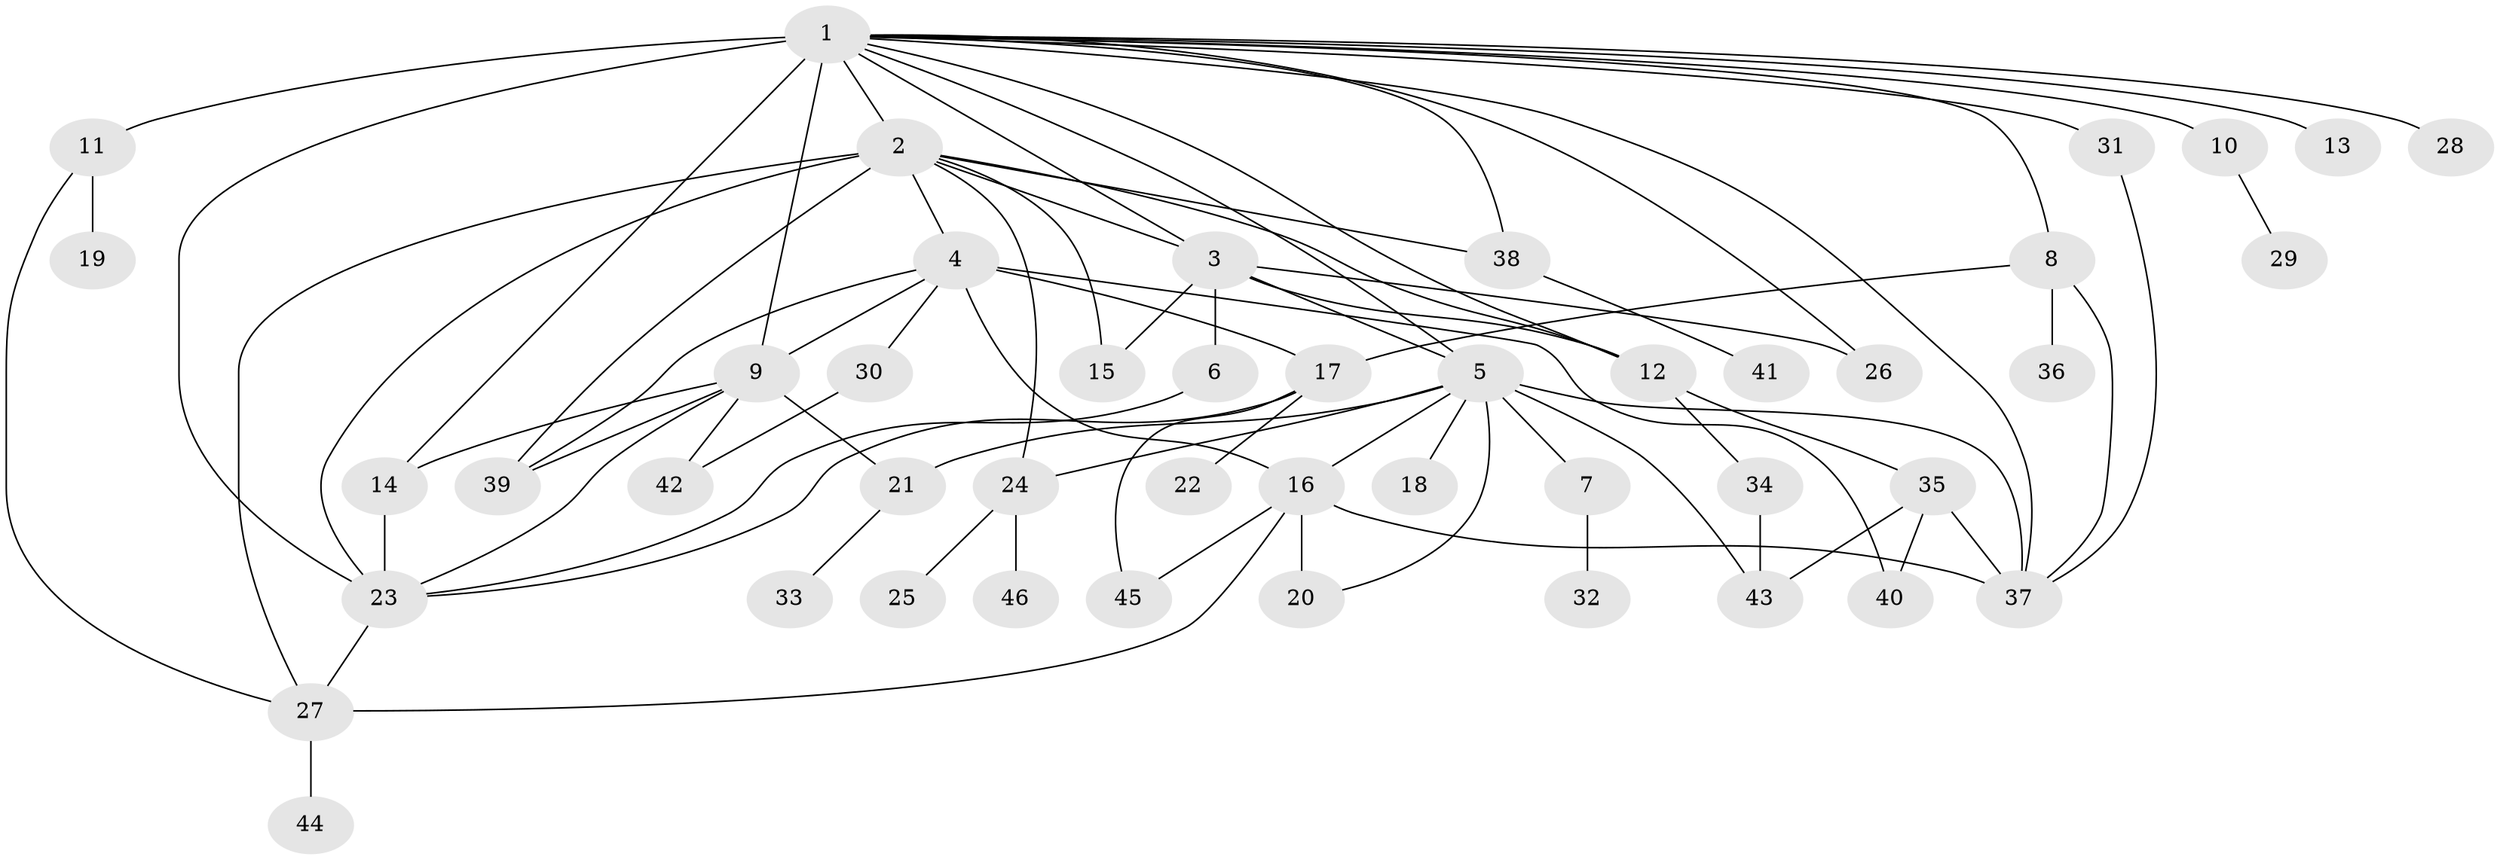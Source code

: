// original degree distribution, {27: 0.008771929824561403, 14: 0.008771929824561403, 3: 0.12280701754385964, 16: 0.008771929824561403, 17: 0.008771929824561403, 6: 0.017543859649122806, 1: 0.45614035087719296, 4: 0.10526315789473684, 8: 0.008771929824561403, 2: 0.23684210526315788, 9: 0.008771929824561403, 7: 0.008771929824561403}
// Generated by graph-tools (version 1.1) at 2025/50/03/04/25 22:50:12]
// undirected, 46 vertices, 79 edges
graph export_dot {
  node [color=gray90,style=filled];
  1;
  2;
  3;
  4;
  5;
  6;
  7;
  8;
  9;
  10;
  11;
  12;
  13;
  14;
  15;
  16;
  17;
  18;
  19;
  20;
  21;
  22;
  23;
  24;
  25;
  26;
  27;
  28;
  29;
  30;
  31;
  32;
  33;
  34;
  35;
  36;
  37;
  38;
  39;
  40;
  41;
  42;
  43;
  44;
  45;
  46;
  1 -- 2 [weight=1.0];
  1 -- 3 [weight=1.0];
  1 -- 5 [weight=1.0];
  1 -- 8 [weight=1.0];
  1 -- 9 [weight=9.0];
  1 -- 10 [weight=1.0];
  1 -- 11 [weight=1.0];
  1 -- 12 [weight=1.0];
  1 -- 13 [weight=1.0];
  1 -- 14 [weight=1.0];
  1 -- 23 [weight=1.0];
  1 -- 26 [weight=1.0];
  1 -- 28 [weight=1.0];
  1 -- 31 [weight=1.0];
  1 -- 37 [weight=1.0];
  1 -- 38 [weight=1.0];
  2 -- 3 [weight=1.0];
  2 -- 4 [weight=1.0];
  2 -- 12 [weight=1.0];
  2 -- 15 [weight=1.0];
  2 -- 23 [weight=1.0];
  2 -- 24 [weight=1.0];
  2 -- 27 [weight=1.0];
  2 -- 38 [weight=1.0];
  2 -- 39 [weight=3.0];
  3 -- 5 [weight=2.0];
  3 -- 6 [weight=4.0];
  3 -- 12 [weight=1.0];
  3 -- 15 [weight=1.0];
  3 -- 26 [weight=1.0];
  4 -- 9 [weight=1.0];
  4 -- 16 [weight=1.0];
  4 -- 17 [weight=8.0];
  4 -- 30 [weight=1.0];
  4 -- 39 [weight=1.0];
  4 -- 40 [weight=1.0];
  5 -- 7 [weight=5.0];
  5 -- 16 [weight=1.0];
  5 -- 18 [weight=1.0];
  5 -- 20 [weight=1.0];
  5 -- 21 [weight=1.0];
  5 -- 24 [weight=1.0];
  5 -- 37 [weight=1.0];
  5 -- 43 [weight=1.0];
  6 -- 23 [weight=1.0];
  7 -- 32 [weight=1.0];
  8 -- 17 [weight=1.0];
  8 -- 36 [weight=2.0];
  8 -- 37 [weight=1.0];
  9 -- 14 [weight=1.0];
  9 -- 21 [weight=1.0];
  9 -- 23 [weight=1.0];
  9 -- 39 [weight=1.0];
  9 -- 42 [weight=1.0];
  10 -- 29 [weight=1.0];
  11 -- 19 [weight=1.0];
  11 -- 27 [weight=1.0];
  12 -- 34 [weight=4.0];
  12 -- 35 [weight=1.0];
  14 -- 23 [weight=1.0];
  16 -- 20 [weight=3.0];
  16 -- 27 [weight=1.0];
  16 -- 37 [weight=1.0];
  16 -- 45 [weight=1.0];
  17 -- 22 [weight=1.0];
  17 -- 23 [weight=1.0];
  17 -- 45 [weight=1.0];
  21 -- 33 [weight=1.0];
  23 -- 27 [weight=1.0];
  24 -- 25 [weight=1.0];
  24 -- 46 [weight=1.0];
  27 -- 44 [weight=1.0];
  30 -- 42 [weight=2.0];
  31 -- 37 [weight=1.0];
  34 -- 43 [weight=1.0];
  35 -- 37 [weight=2.0];
  35 -- 40 [weight=1.0];
  35 -- 43 [weight=1.0];
  38 -- 41 [weight=1.0];
}
